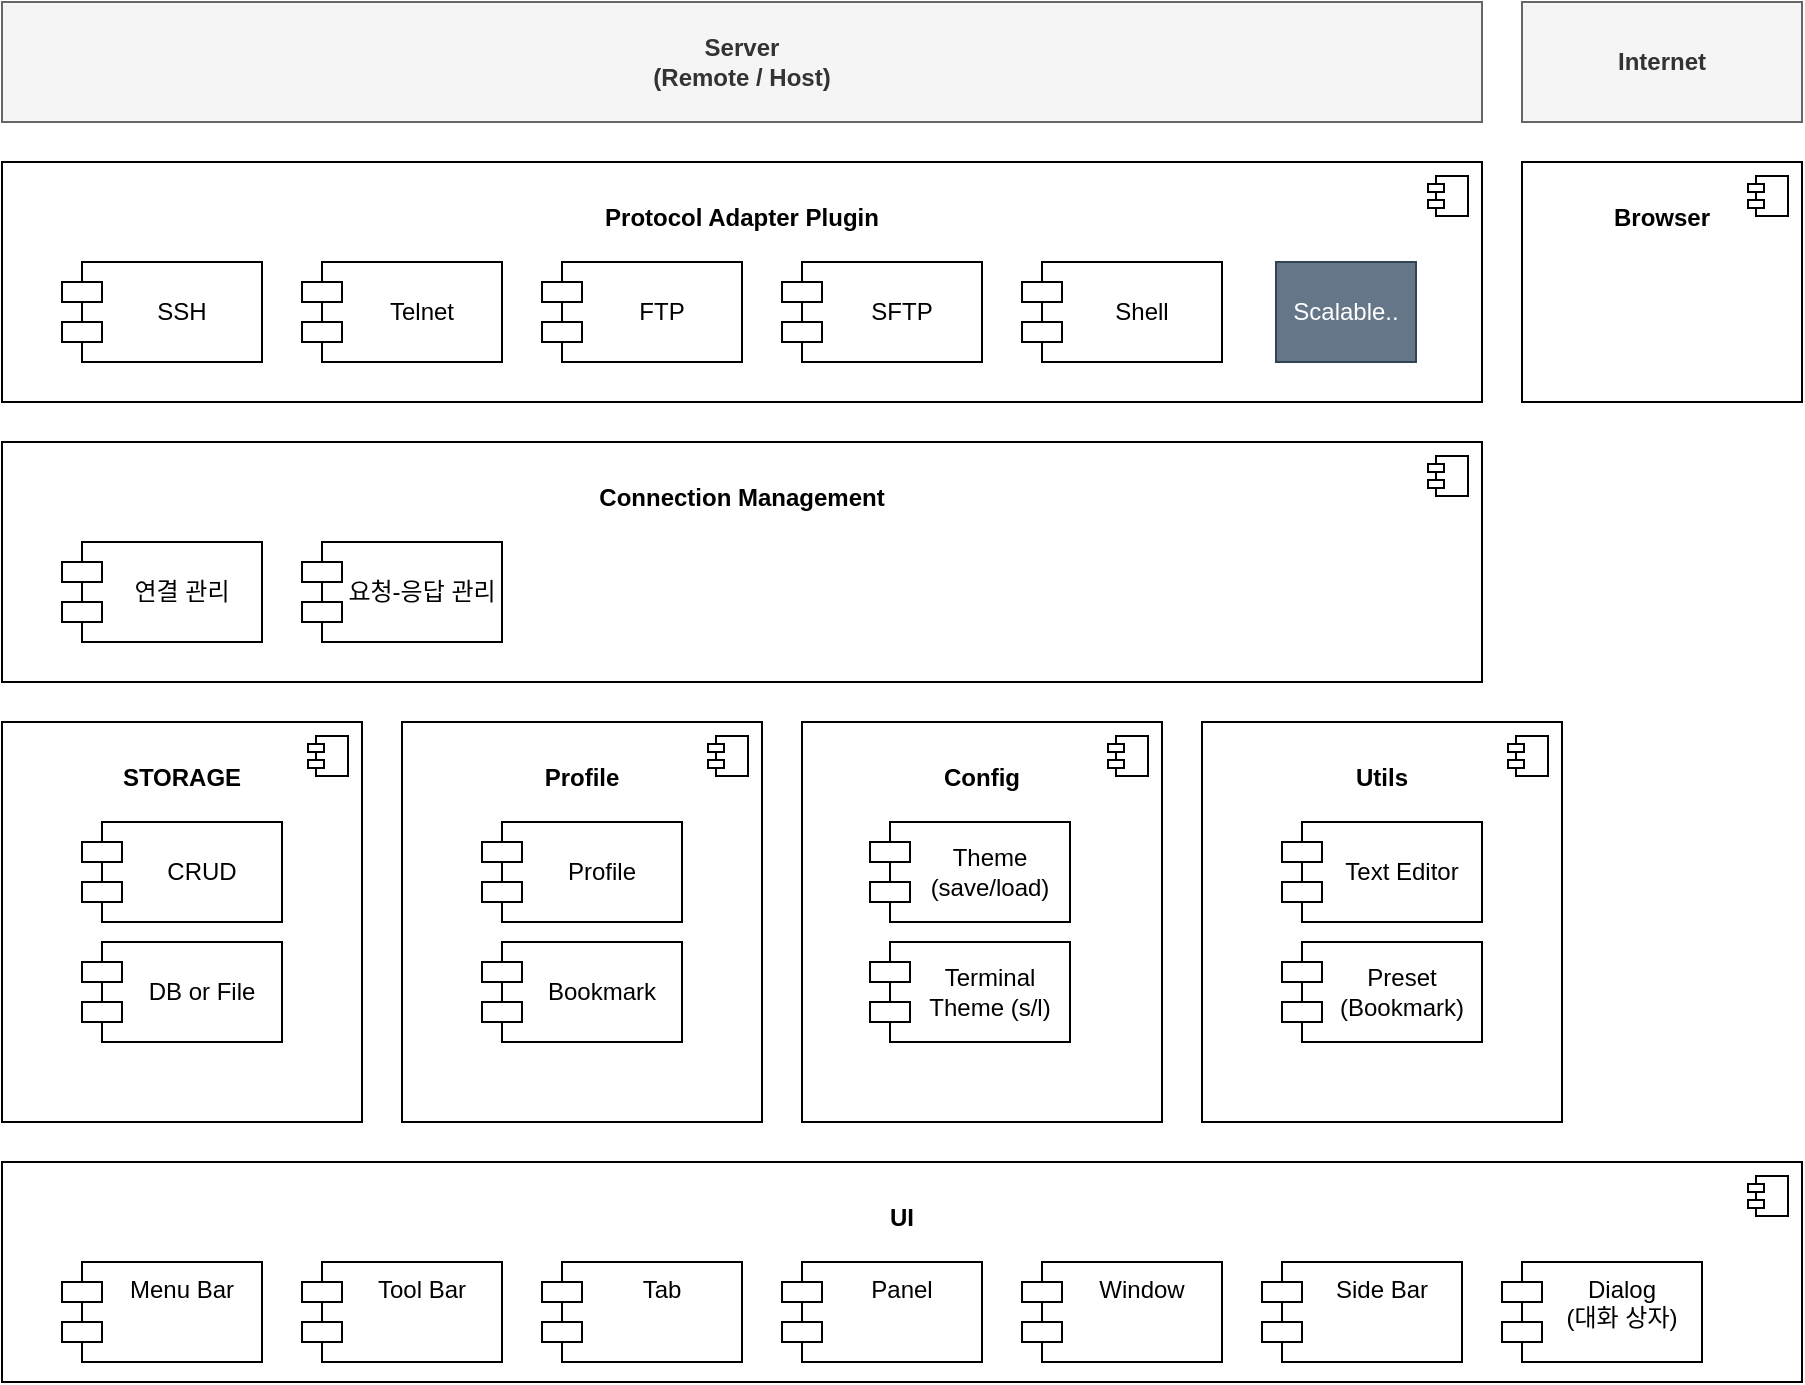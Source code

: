 <mxfile version="24.7.17">
  <diagram name="페이지-1" id="MQLZklIZZMq7llc1gagY">
    <mxGraphModel dx="1434" dy="836" grid="1" gridSize="10" guides="1" tooltips="1" connect="1" arrows="1" fold="1" page="1" pageScale="1" pageWidth="827" pageHeight="1169" math="0" shadow="0">
      <root>
        <mxCell id="0" />
        <mxCell id="1" parent="0" />
        <mxCell id="9NNrpIZ2RM2DyVKkmO5t-5" value="&lt;div&gt;&lt;b&gt;&lt;br&gt;&lt;/b&gt;&lt;/div&gt;&lt;b&gt;Protocol Adapter Plugin&lt;/b&gt;" style="html=1;dropTarget=0;whiteSpace=wrap;verticalAlign=top;" parent="1" vertex="1">
          <mxGeometry x="120" y="180" width="740" height="120" as="geometry" />
        </mxCell>
        <mxCell id="9NNrpIZ2RM2DyVKkmO5t-6" value="" style="shape=module;jettyWidth=8;jettyHeight=4;" parent="9NNrpIZ2RM2DyVKkmO5t-5" vertex="1">
          <mxGeometry x="1" width="20" height="20" relative="1" as="geometry">
            <mxPoint x="-27" y="7" as="offset" />
          </mxGeometry>
        </mxCell>
        <mxCell id="9NNrpIZ2RM2DyVKkmO5t-7" value="&lt;b&gt;Server&lt;/b&gt;&lt;div&gt;&lt;b&gt;(Remote / Host)&lt;/b&gt;&lt;/div&gt;" style="rounded=0;whiteSpace=wrap;html=1;fillColor=#f5f5f5;fontColor=#333333;strokeColor=#666666;" parent="1" vertex="1">
          <mxGeometry x="120" y="100" width="740" height="60" as="geometry" />
        </mxCell>
        <mxCell id="9NNrpIZ2RM2DyVKkmO5t-10" value="&lt;div&gt;&lt;b&gt;&lt;br&gt;&lt;/b&gt;&lt;/div&gt;&lt;b&gt;UI&lt;/b&gt;" style="html=1;dropTarget=0;whiteSpace=wrap;verticalAlign=top;" parent="1" vertex="1">
          <mxGeometry x="120" y="680" width="900" height="110" as="geometry" />
        </mxCell>
        <mxCell id="9NNrpIZ2RM2DyVKkmO5t-11" value="" style="shape=module;jettyWidth=8;jettyHeight=4;" parent="9NNrpIZ2RM2DyVKkmO5t-10" vertex="1">
          <mxGeometry x="1" width="20" height="20" relative="1" as="geometry">
            <mxPoint x="-27" y="7" as="offset" />
          </mxGeometry>
        </mxCell>
        <mxCell id="9NNrpIZ2RM2DyVKkmO5t-13" value="Tab" style="shape=module;align=left;spacingLeft=20;align=center;verticalAlign=top;whiteSpace=wrap;html=1;" parent="1" vertex="1">
          <mxGeometry x="390" y="730" width="100" height="50" as="geometry" />
        </mxCell>
        <mxCell id="9NNrpIZ2RM2DyVKkmO5t-14" value="&lt;div&gt;&lt;b&gt;&lt;br&gt;&lt;/b&gt;&lt;/div&gt;&lt;b&gt;STORAGE&lt;/b&gt;" style="html=1;dropTarget=0;whiteSpace=wrap;verticalAlign=top;" parent="1" vertex="1">
          <mxGeometry x="120" y="460" width="180" height="200" as="geometry" />
        </mxCell>
        <mxCell id="9NNrpIZ2RM2DyVKkmO5t-15" value="" style="shape=module;jettyWidth=8;jettyHeight=4;" parent="9NNrpIZ2RM2DyVKkmO5t-14" vertex="1">
          <mxGeometry x="1" width="20" height="20" relative="1" as="geometry">
            <mxPoint x="-27" y="7" as="offset" />
          </mxGeometry>
        </mxCell>
        <mxCell id="9NNrpIZ2RM2DyVKkmO5t-19" value="SSH" style="shape=module;align=center;spacingLeft=20;align=center;verticalAlign=middle;whiteSpace=wrap;html=1;" parent="1" vertex="1">
          <mxGeometry x="150" y="230" width="100" height="50" as="geometry" />
        </mxCell>
        <mxCell id="9NNrpIZ2RM2DyVKkmO5t-20" value="FTP" style="shape=module;align=center;spacingLeft=20;align=center;verticalAlign=middle;whiteSpace=wrap;html=1;" parent="1" vertex="1">
          <mxGeometry x="390" y="230" width="100" height="50" as="geometry" />
        </mxCell>
        <mxCell id="9NNrpIZ2RM2DyVKkmO5t-21" value="Telnet" style="shape=module;align=center;spacingLeft=20;align=center;verticalAlign=middle;whiteSpace=wrap;html=1;" parent="1" vertex="1">
          <mxGeometry x="270" y="230" width="100" height="50" as="geometry" />
        </mxCell>
        <mxCell id="9NNrpIZ2RM2DyVKkmO5t-22" value="SFTP" style="shape=module;align=center;spacingLeft=20;align=center;verticalAlign=middle;whiteSpace=wrap;html=1;" parent="1" vertex="1">
          <mxGeometry x="510" y="230" width="100" height="50" as="geometry" />
        </mxCell>
        <mxCell id="9NNrpIZ2RM2DyVKkmO5t-23" value="Scalable.." style="rounded=0;whiteSpace=wrap;html=1;fillColor=#647687;strokeColor=#314354;fontColor=#ffffff;" parent="1" vertex="1">
          <mxGeometry x="757" y="230" width="70" height="50" as="geometry" />
        </mxCell>
        <mxCell id="9NNrpIZ2RM2DyVKkmO5t-24" value="&lt;div&gt;&lt;b&gt;&lt;br&gt;&lt;/b&gt;&lt;/div&gt;&lt;b&gt;Config&lt;/b&gt;" style="html=1;dropTarget=0;whiteSpace=wrap;verticalAlign=top;" parent="1" vertex="1">
          <mxGeometry x="520" y="460" width="180" height="200" as="geometry" />
        </mxCell>
        <mxCell id="9NNrpIZ2RM2DyVKkmO5t-25" value="" style="shape=module;jettyWidth=8;jettyHeight=4;" parent="9NNrpIZ2RM2DyVKkmO5t-24" vertex="1">
          <mxGeometry x="1" width="20" height="20" relative="1" as="geometry">
            <mxPoint x="-27" y="7" as="offset" />
          </mxGeometry>
        </mxCell>
        <mxCell id="9NNrpIZ2RM2DyVKkmO5t-26" value="Panel" style="shape=module;align=left;spacingLeft=20;align=center;verticalAlign=top;whiteSpace=wrap;html=1;" parent="1" vertex="1">
          <mxGeometry x="510" y="730" width="100" height="50" as="geometry" />
        </mxCell>
        <mxCell id="9NNrpIZ2RM2DyVKkmO5t-27" value="Menu Bar" style="shape=module;align=left;spacingLeft=20;align=center;verticalAlign=top;whiteSpace=wrap;html=1;" parent="1" vertex="1">
          <mxGeometry x="150" y="730" width="100" height="50" as="geometry" />
        </mxCell>
        <mxCell id="9NNrpIZ2RM2DyVKkmO5t-28" value="Tool Bar" style="shape=module;align=left;spacingLeft=20;align=center;verticalAlign=top;whiteSpace=wrap;html=1;" parent="1" vertex="1">
          <mxGeometry x="270" y="730" width="100" height="50" as="geometry" />
        </mxCell>
        <mxCell id="9NNrpIZ2RM2DyVKkmO5t-29" value="Side Bar" style="shape=module;align=left;spacingLeft=20;align=center;verticalAlign=top;whiteSpace=wrap;html=1;" parent="1" vertex="1">
          <mxGeometry x="750" y="730" width="100" height="50" as="geometry" />
        </mxCell>
        <mxCell id="9NNrpIZ2RM2DyVKkmO5t-30" value="Dialog&lt;div&gt;(대화 상자)&lt;/div&gt;" style="shape=module;align=left;spacingLeft=20;align=center;verticalAlign=top;whiteSpace=wrap;html=1;" parent="1" vertex="1">
          <mxGeometry x="870" y="730" width="100" height="50" as="geometry" />
        </mxCell>
        <mxCell id="9NNrpIZ2RM2DyVKkmO5t-31" value="&lt;div&gt;&lt;b&gt;&lt;br&gt;&lt;/b&gt;&lt;/div&gt;&lt;b&gt;Utils&lt;/b&gt;" style="html=1;dropTarget=0;whiteSpace=wrap;verticalAlign=top;" parent="1" vertex="1">
          <mxGeometry x="720" y="460" width="180" height="200" as="geometry" />
        </mxCell>
        <mxCell id="9NNrpIZ2RM2DyVKkmO5t-32" value="" style="shape=module;jettyWidth=8;jettyHeight=4;" parent="9NNrpIZ2RM2DyVKkmO5t-31" vertex="1">
          <mxGeometry x="1" width="20" height="20" relative="1" as="geometry">
            <mxPoint x="-27" y="7" as="offset" />
          </mxGeometry>
        </mxCell>
        <mxCell id="9NNrpIZ2RM2DyVKkmO5t-33" value="Text Editor" style="shape=module;align=center;spacingLeft=20;align=center;verticalAlign=middle;whiteSpace=wrap;html=1;" parent="1" vertex="1">
          <mxGeometry x="760" y="510" width="100" height="50" as="geometry" />
        </mxCell>
        <mxCell id="9NNrpIZ2RM2DyVKkmO5t-34" value="Preset&lt;div&gt;(Bookmark)&lt;/div&gt;" style="shape=module;align=center;spacingLeft=20;align=center;verticalAlign=middle;whiteSpace=wrap;html=1;" parent="1" vertex="1">
          <mxGeometry x="760" y="570" width="100" height="50" as="geometry" />
        </mxCell>
        <mxCell id="9NNrpIZ2RM2DyVKkmO5t-35" value="Window" style="shape=module;align=left;spacingLeft=20;align=center;verticalAlign=top;whiteSpace=wrap;html=1;" parent="1" vertex="1">
          <mxGeometry x="630" y="730" width="100" height="50" as="geometry" />
        </mxCell>
        <mxCell id="9NNrpIZ2RM2DyVKkmO5t-36" value="Shell" style="shape=module;align=center;spacingLeft=20;align=center;verticalAlign=middle;whiteSpace=wrap;html=1;" parent="1" vertex="1">
          <mxGeometry x="630" y="230" width="100" height="50" as="geometry" />
        </mxCell>
        <mxCell id="9NNrpIZ2RM2DyVKkmO5t-37" value="&lt;div&gt;&lt;b&gt;&lt;br&gt;&lt;/b&gt;&lt;/div&gt;&lt;b&gt;Browser&lt;/b&gt;" style="html=1;dropTarget=0;whiteSpace=wrap;verticalAlign=top;" parent="1" vertex="1">
          <mxGeometry x="880" y="180" width="140" height="120" as="geometry" />
        </mxCell>
        <mxCell id="9NNrpIZ2RM2DyVKkmO5t-38" value="" style="shape=module;jettyWidth=8;jettyHeight=4;" parent="9NNrpIZ2RM2DyVKkmO5t-37" vertex="1">
          <mxGeometry x="1" width="20" height="20" relative="1" as="geometry">
            <mxPoint x="-27" y="7" as="offset" />
          </mxGeometry>
        </mxCell>
        <mxCell id="9NNrpIZ2RM2DyVKkmO5t-39" value="&lt;b&gt;Internet&lt;/b&gt;" style="rounded=0;whiteSpace=wrap;html=1;fillColor=#f5f5f5;fontColor=#333333;strokeColor=#666666;" parent="1" vertex="1">
          <mxGeometry x="880" y="100" width="140" height="60" as="geometry" />
        </mxCell>
        <mxCell id="RarW4yGYk0_ELIp1-gD8-1" value="Theme&lt;div&gt;(save/load)&lt;/div&gt;" style="shape=module;align=center;spacingLeft=20;align=center;verticalAlign=middle;whiteSpace=wrap;html=1;" vertex="1" parent="1">
          <mxGeometry x="554" y="510" width="100" height="50" as="geometry" />
        </mxCell>
        <mxCell id="RarW4yGYk0_ELIp1-gD8-2" value="DB or File" style="shape=module;align=center;spacingLeft=20;align=center;verticalAlign=middle;whiteSpace=wrap;html=1;" vertex="1" parent="1">
          <mxGeometry x="160" y="570" width="100" height="50" as="geometry" />
        </mxCell>
        <mxCell id="RarW4yGYk0_ELIp1-gD8-3" value="Terminal&lt;div&gt;Theme (s/l)&lt;/div&gt;" style="shape=module;align=center;spacingLeft=20;align=center;verticalAlign=middle;whiteSpace=wrap;html=1;" vertex="1" parent="1">
          <mxGeometry x="554" y="570" width="100" height="50" as="geometry" />
        </mxCell>
        <mxCell id="RarW4yGYk0_ELIp1-gD8-4" value="&lt;div&gt;&lt;b&gt;&lt;br&gt;&lt;/b&gt;&lt;/div&gt;&lt;b&gt;Connection Management&lt;/b&gt;" style="html=1;dropTarget=0;whiteSpace=wrap;verticalAlign=top;" vertex="1" parent="1">
          <mxGeometry x="120" y="320" width="740" height="120" as="geometry" />
        </mxCell>
        <mxCell id="RarW4yGYk0_ELIp1-gD8-5" value="" style="shape=module;jettyWidth=8;jettyHeight=4;" vertex="1" parent="RarW4yGYk0_ELIp1-gD8-4">
          <mxGeometry x="1" width="20" height="20" relative="1" as="geometry">
            <mxPoint x="-27" y="7" as="offset" />
          </mxGeometry>
        </mxCell>
        <mxCell id="RarW4yGYk0_ELIp1-gD8-6" value="연결 관리" style="shape=module;align=center;spacingLeft=20;align=center;verticalAlign=middle;whiteSpace=wrap;html=1;" vertex="1" parent="1">
          <mxGeometry x="150" y="370" width="100" height="50" as="geometry" />
        </mxCell>
        <mxCell id="RarW4yGYk0_ELIp1-gD8-7" value="요청-응답 관리" style="shape=module;align=center;spacingLeft=20;align=center;verticalAlign=middle;whiteSpace=wrap;html=1;" vertex="1" parent="1">
          <mxGeometry x="270" y="370" width="100" height="50" as="geometry" />
        </mxCell>
        <mxCell id="RarW4yGYk0_ELIp1-gD8-8" value="&lt;div&gt;&lt;b&gt;&lt;br&gt;&lt;/b&gt;&lt;/div&gt;&lt;b&gt;Profile&lt;/b&gt;" style="html=1;dropTarget=0;whiteSpace=wrap;verticalAlign=top;" vertex="1" parent="1">
          <mxGeometry x="320" y="460" width="180" height="200" as="geometry" />
        </mxCell>
        <mxCell id="RarW4yGYk0_ELIp1-gD8-9" value="" style="shape=module;jettyWidth=8;jettyHeight=4;" vertex="1" parent="RarW4yGYk0_ELIp1-gD8-8">
          <mxGeometry x="1" width="20" height="20" relative="1" as="geometry">
            <mxPoint x="-27" y="7" as="offset" />
          </mxGeometry>
        </mxCell>
        <mxCell id="RarW4yGYk0_ELIp1-gD8-10" value="Profile" style="shape=module;align=center;spacingLeft=20;align=center;verticalAlign=middle;whiteSpace=wrap;html=1;" vertex="1" parent="1">
          <mxGeometry x="360" y="510" width="100" height="50" as="geometry" />
        </mxCell>
        <mxCell id="RarW4yGYk0_ELIp1-gD8-12" value="Bookmark" style="shape=module;align=center;spacingLeft=20;align=center;verticalAlign=middle;whiteSpace=wrap;html=1;" vertex="1" parent="1">
          <mxGeometry x="360" y="570" width="100" height="50" as="geometry" />
        </mxCell>
        <mxCell id="RarW4yGYk0_ELIp1-gD8-13" value="CRUD" style="shape=module;align=center;spacingLeft=20;align=center;verticalAlign=middle;whiteSpace=wrap;html=1;" vertex="1" parent="1">
          <mxGeometry x="160" y="510" width="100" height="50" as="geometry" />
        </mxCell>
      </root>
    </mxGraphModel>
  </diagram>
</mxfile>
